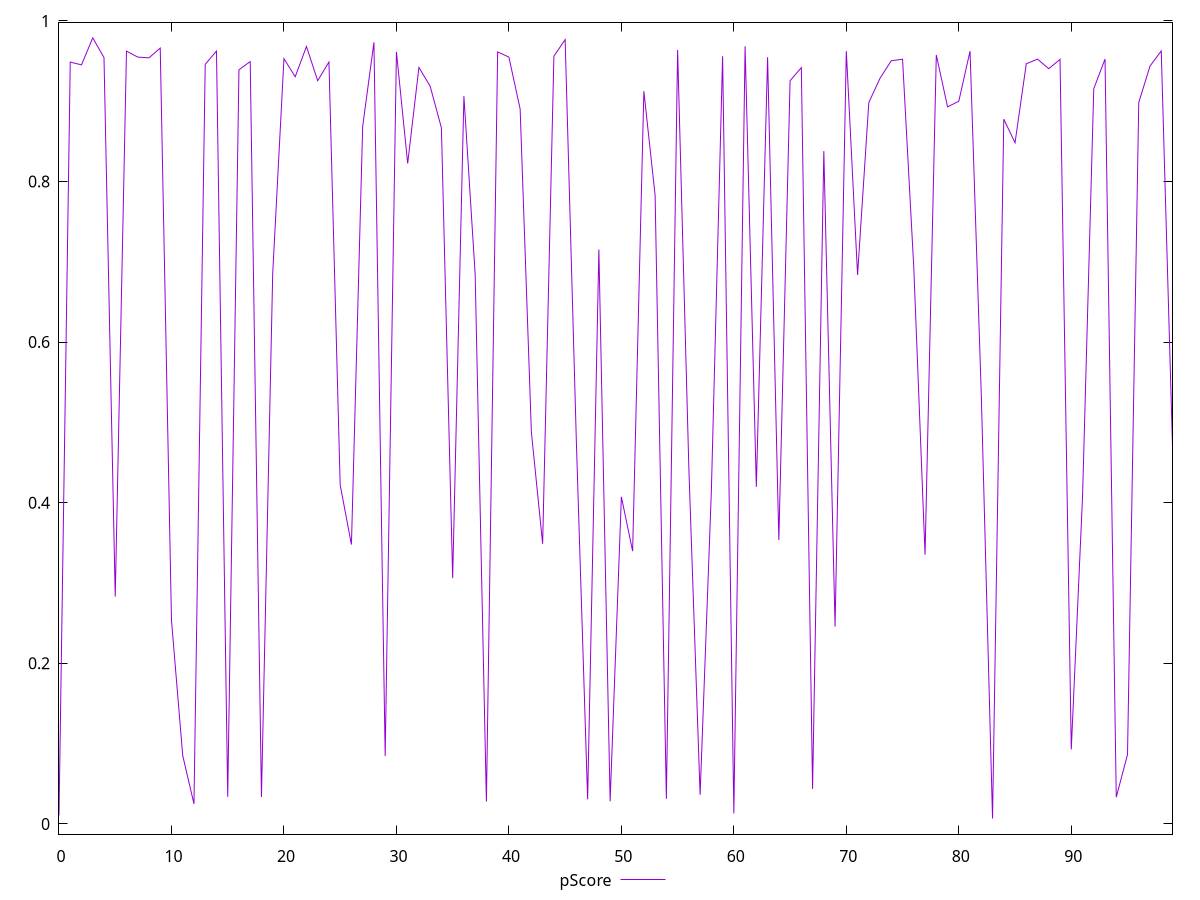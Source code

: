 reset

$pScore <<EOF
0 0.010692687018533376
1 0.9486869621839742
2 0.9452602978186899
3 0.9788149724975026
4 0.9544243802217294
5 0.2831354092261019
6 0.9623641345876461
7 0.9549291313183333
8 0.9540179427906725
9 0.9661732666974497
10 0.2535372195600457
11 0.08513791635680557
12 0.024956728316869348
13 0.9459654893664926
14 0.9623787296250919
15 0.033794529781353055
16 0.9391007219946033
17 0.9493668520539688
18 0.03359114405938074
19 0.6851187091055957
20 0.9529480249255071
21 0.9304354135549586
22 0.9681365949338596
23 0.9254797439588472
24 0.9487974381821966
25 0.42210029049319026
26 0.34790510225380367
27 0.8687597402932189
28 0.9733246541379685
29 0.08454380144746143
30 0.9614677628075304
31 0.8224508129017045
32 0.9420185980553435
33 0.9186295136656055
34 0.8668150369674753
35 0.3060958760401041
36 0.9062803152887021
37 0.6844851473776352
38 0.027823092204790345
39 0.9613254875543864
40 0.9549168448170756
41 0.8902750136052298
42 0.4876739458243061
43 0.3488568624733057
44 0.9560049272380943
45 0.9767033593662591
46 0.4752614183665167
47 0.03065390693349046
48 0.7153917990581968
49 0.028143413234898385
50 0.40739522258626387
51 0.3396964823918202
52 0.9124288324897795
53 0.7825582955781416
54 0.03135094288948731
55 0.9637972469550264
56 0.4429489000673471
57 0.036255623793737146
58 0.4141533539810614
59 0.9560476176682984
60 0.013165270992608225
61 0.9683722189531077
62 0.41973653492346696
63 0.9547597653294451
64 0.35349527693772775
65 0.9254341763378513
66 0.941874346199699
67 0.043722956373269284
68 0.8378619145228683
69 0.24586459085884227
70 0.9623333227246968
71 0.683604305721382
72 0.8983510861685591
73 0.9286743687823118
74 0.9503995024361607
75 0.9522613430387974
76 0.6923202096772576
77 0.33524042548061156
78 0.9575670784293259
79 0.8929735879745999
80 0.8999965816741677
81 0.9623831288798723
82 0.534381019977076
83 0.006754162006453013
84 0.8776454073360425
85 0.8482370246564971
86 0.9465710366709799
87 0.9523571222882614
88 0.9404589153187858
89 0.9521386202602223
90 0.09274520806867154
91 0.4068780116637437
92 0.9155006058713822
93 0.952489143904353
94 0.03330215846905543
95 0.08638607525254982
96 0.8982716319167281
97 0.9436957425037091
98 0.9626005288143655
99 0.4702024959772995
EOF

set key outside below
set xrange [0:99]
set yrange [-0.012687054203367978:0.9982561887073236]
set trange [-0.012687054203367978:0.9982561887073236]
set terminal svg size 640, 500 enhanced background rgb 'white'
set output "reports/report_00028_2021-02-24T12-49-42.674Z/largest-contentful-paint/samples/card/pScore/values.svg"

plot $pScore title "pScore" with line

reset
